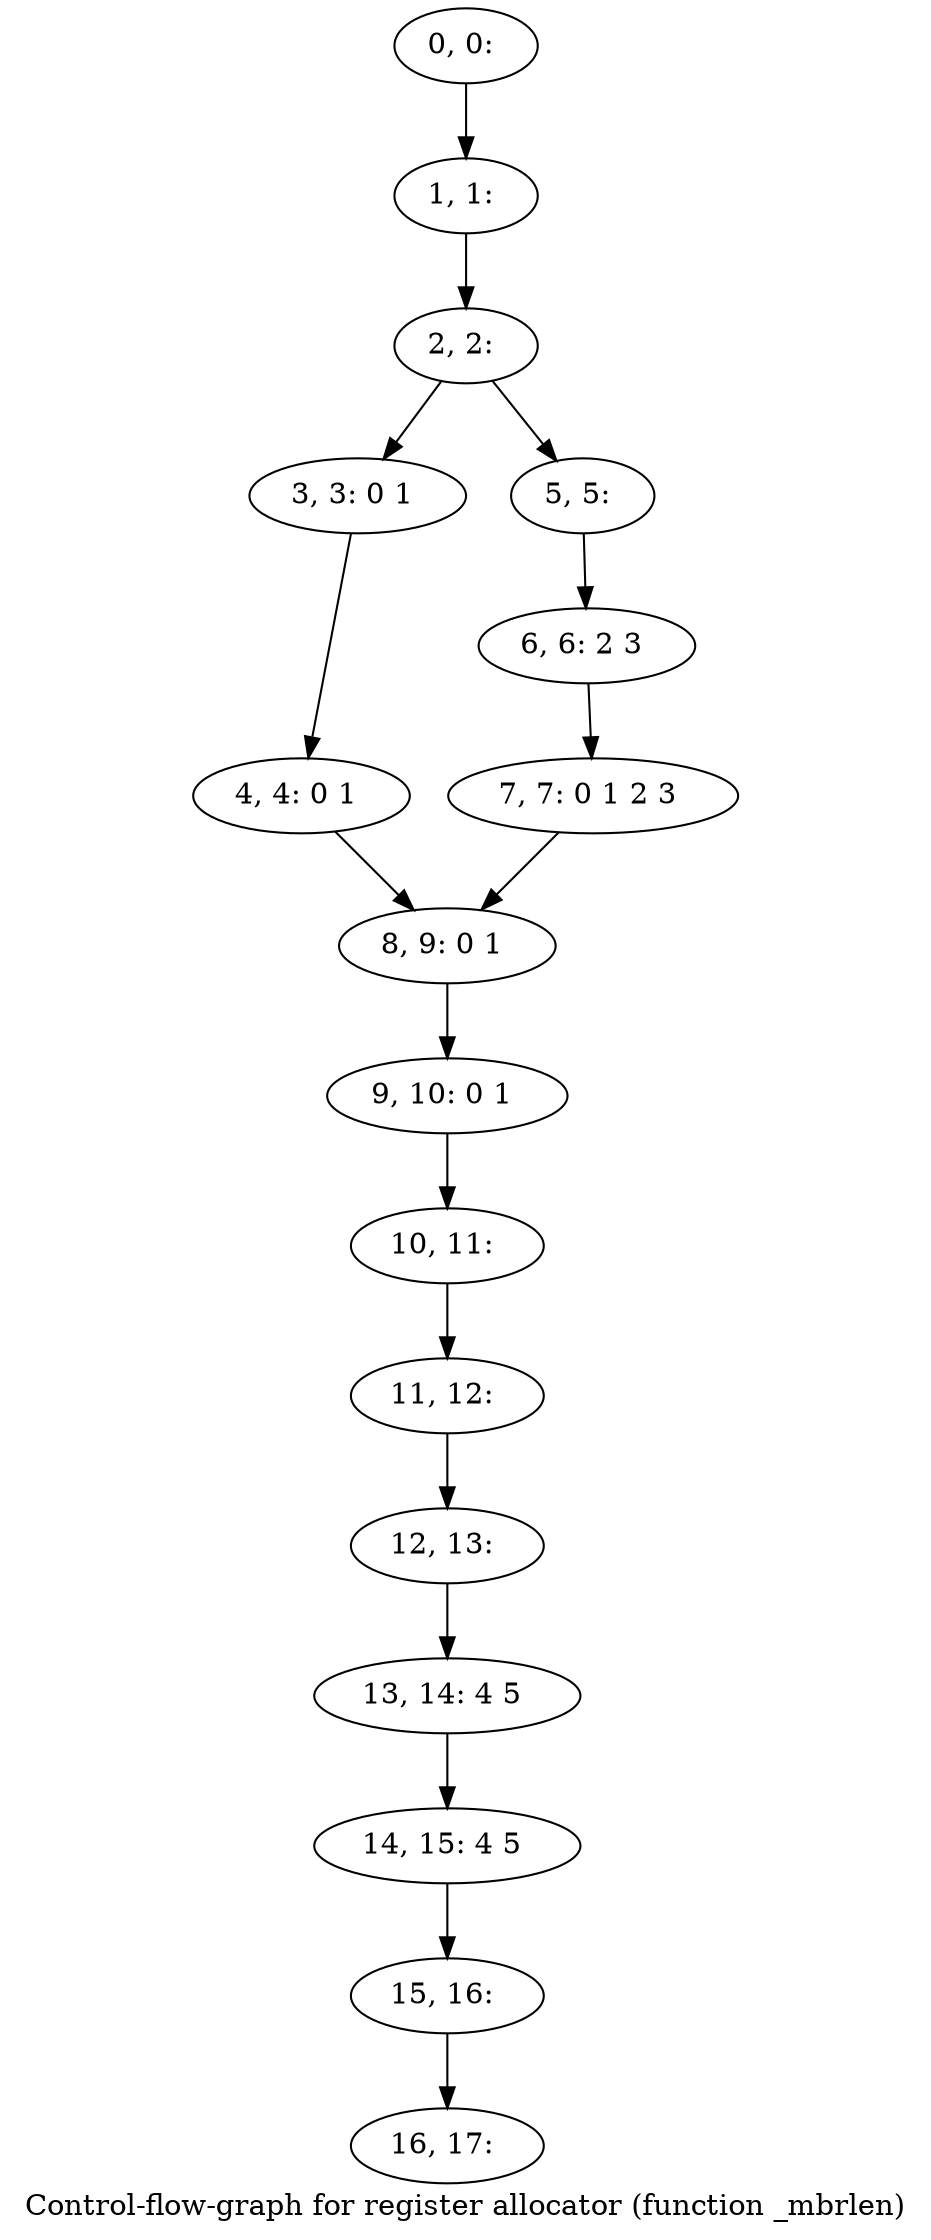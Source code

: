 digraph G {
graph [label="Control-flow-graph for register allocator (function _mbrlen)"]
0[label="0, 0: "];
1[label="1, 1: "];
2[label="2, 2: "];
3[label="3, 3: 0 1 "];
4[label="4, 4: 0 1 "];
5[label="5, 5: "];
6[label="6, 6: 2 3 "];
7[label="7, 7: 0 1 2 3 "];
8[label="8, 9: 0 1 "];
9[label="9, 10: 0 1 "];
10[label="10, 11: "];
11[label="11, 12: "];
12[label="12, 13: "];
13[label="13, 14: 4 5 "];
14[label="14, 15: 4 5 "];
15[label="15, 16: "];
16[label="16, 17: "];
0->1 ;
1->2 ;
2->3 ;
2->5 ;
3->4 ;
4->8 ;
5->6 ;
6->7 ;
7->8 ;
8->9 ;
9->10 ;
10->11 ;
11->12 ;
12->13 ;
13->14 ;
14->15 ;
15->16 ;
}
